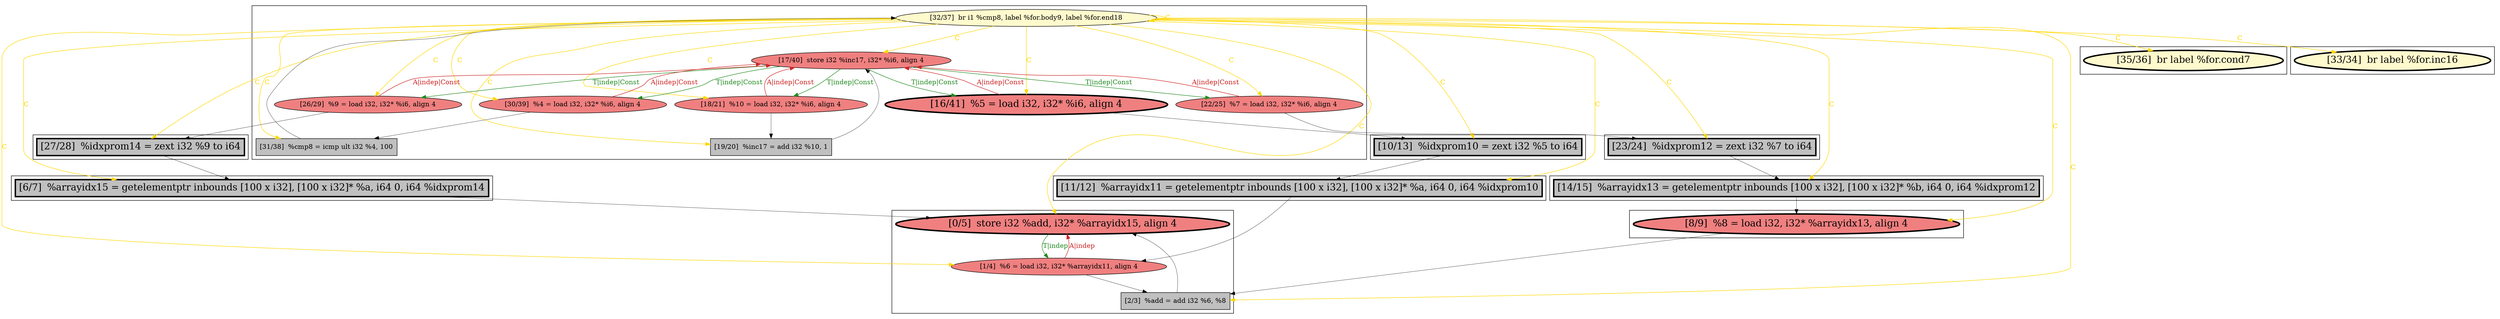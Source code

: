 
digraph G {



node428->node441 [style=solid,color=black,label="",penwidth=0.5,fontcolor=black ]
node438->node426 [style=solid,color=gold,label="C",penwidth=1.0,fontcolor=gold ]
node433->node436 [style=solid,color=forestgreen,label="T|indep|Const",penwidth=1.0,fontcolor=forestgreen ]
node436->node433 [style=solid,color=firebrick3,label="A|indep|Const",penwidth=1.0,fontcolor=firebrick3 ]
node438->node430 [style=solid,color=gold,label="C",penwidth=1.0,fontcolor=gold ]
node436->node440 [style=solid,color=black,label="",penwidth=0.5,fontcolor=black ]
node433->node435 [style=solid,color=forestgreen,label="T|indep|Const",penwidth=1.0,fontcolor=forestgreen ]
node435->node433 [style=solid,color=firebrick3,label="A|indep|Const",penwidth=1.0,fontcolor=firebrick3 ]
node438->node436 [style=solid,color=gold,label="C",penwidth=1.0,fontcolor=gold ]
node435->node429 [style=solid,color=black,label="",penwidth=0.5,fontcolor=black ]
node438->node428 [style=solid,color=gold,label="C",penwidth=1.0,fontcolor=gold ]
node434->node426 [style=solid,color=black,label="",penwidth=0.5,fontcolor=black ]
node433->node437 [style=solid,color=forestgreen,label="T|indep|Const",penwidth=1.0,fontcolor=forestgreen ]
node438->node422 [style=solid,color=gold,label="C",penwidth=1.0,fontcolor=gold ]
node438->node439 [style=solid,color=gold,label="C",penwidth=1.0,fontcolor=gold ]
node438->node429 [style=solid,color=gold,label="C",penwidth=1.0,fontcolor=gold ]
node438->node437 [style=solid,color=gold,label="C",penwidth=1.0,fontcolor=gold ]
node423->node422 [style=solid,color=black,label="",penwidth=0.5,fontcolor=black ]
node439->node433 [style=solid,color=firebrick3,label="A|indep|Const",penwidth=1.0,fontcolor=firebrick3 ]
node438->node441 [style=solid,color=gold,label="C",penwidth=1.0,fontcolor=gold ]
node438->node433 [style=solid,color=gold,label="C",penwidth=1.0,fontcolor=gold ]
node438->node435 [style=solid,color=gold,label="C",penwidth=1.0,fontcolor=gold ]
node438->node438 [style=solid,color=gold,label="C",penwidth=1.0,fontcolor=gold ]
node433->node434 [style=solid,color=forestgreen,label="T|indep|Const",penwidth=1.0,fontcolor=forestgreen ]
node438->node434 [style=solid,color=gold,label="C",penwidth=1.0,fontcolor=gold ]
node438->node431 [style=solid,color=gold,label="C",penwidth=1.0,fontcolor=gold ]
node421->node423 [style=solid,color=black,label="",penwidth=0.5,fontcolor=black ]
node430->node421 [style=solid,color=black,label="",penwidth=0.5,fontcolor=black ]
node438->node432 [style=solid,color=gold,label="C",penwidth=1.0,fontcolor=gold ]
node425->node423 [style=solid,color=black,label="",penwidth=0.5,fontcolor=black ]
node434->node433 [style=solid,color=firebrick3,label="A|indep|Const",penwidth=1.0,fontcolor=firebrick3 ]
node422->node421 [style=solid,color=forestgreen,label="T|indep",penwidth=1.0,fontcolor=forestgreen ]
node438->node423 [style=solid,color=gold,label="C",penwidth=1.0,fontcolor=gold ]
node438->node425 [style=solid,color=gold,label="C",penwidth=1.0,fontcolor=gold ]
node432->node433 [style=solid,color=black,label="",penwidth=0.5,fontcolor=black ]
node437->node432 [style=solid,color=black,label="",penwidth=0.5,fontcolor=black ]
node429->node424 [style=solid,color=black,label="",penwidth=0.5,fontcolor=black ]
node438->node440 [style=solid,color=gold,label="C",penwidth=1.0,fontcolor=gold ]
node440->node438 [style=solid,color=black,label="",penwidth=0.5,fontcolor=black ]
node438->node421 [style=solid,color=gold,label="C",penwidth=1.0,fontcolor=gold ]
node426->node430 [style=solid,color=black,label="",penwidth=0.5,fontcolor=black ]
node438->node427 [style=solid,color=gold,label="C",penwidth=1.0,fontcolor=gold ]
node438->node424 [style=solid,color=gold,label="C",penwidth=1.0,fontcolor=gold ]
node437->node433 [style=solid,color=firebrick3,label="A|indep|Const",penwidth=1.0,fontcolor=firebrick3 ]
node441->node425 [style=solid,color=black,label="",penwidth=0.5,fontcolor=black ]
node424->node422 [style=solid,color=black,label="",penwidth=0.5,fontcolor=black ]
node421->node422 [style=solid,color=firebrick3,label="A|indep",penwidth=1.0,fontcolor=firebrick3 ]
node439->node428 [style=solid,color=black,label="",penwidth=0.5,fontcolor=black ]
node433->node439 [style=solid,color=forestgreen,label="T|indep|Const",penwidth=1.0,fontcolor=forestgreen ]


subgraph cluster10 {


node441 [penwidth=3.0,fontsize=20,fillcolor=grey,label="[14/15]  %arrayidx13 = getelementptr inbounds [100 x i32], [100 x i32]* %b, i64 0, i64 %idxprom12",shape=rectangle,style=filled ]



}

subgraph cluster9 {


node438 [fillcolor=lemonchiffon,label="[32/37]  br i1 %cmp8, label %for.body9, label %for.end18",shape=ellipse,style=filled ]
node433 [fillcolor=lightcoral,label="[17/40]  store i32 %inc17, i32* %i6, align 4",shape=ellipse,style=filled ]
node434 [penwidth=3.0,fontsize=20,fillcolor=lightcoral,label="[16/41]  %5 = load i32, i32* %i6, align 4",shape=ellipse,style=filled ]
node435 [fillcolor=lightcoral,label="[26/29]  %9 = load i32, i32* %i6, align 4",shape=ellipse,style=filled ]
node432 [fillcolor=grey,label="[19/20]  %inc17 = add i32 %10, 1",shape=rectangle,style=filled ]
node437 [fillcolor=lightcoral,label="[18/21]  %10 = load i32, i32* %i6, align 4",shape=ellipse,style=filled ]
node440 [fillcolor=grey,label="[31/38]  %cmp8 = icmp ult i32 %4, 100",shape=rectangle,style=filled ]
node439 [fillcolor=lightcoral,label="[22/25]  %7 = load i32, i32* %i6, align 4",shape=ellipse,style=filled ]
node436 [fillcolor=lightcoral,label="[30/39]  %4 = load i32, i32* %i6, align 4",shape=ellipse,style=filled ]



}

subgraph cluster8 {


node431 [penwidth=3.0,fontsize=20,fillcolor=lemonchiffon,label="[35/36]  br label %for.cond7",shape=ellipse,style=filled ]



}

subgraph cluster7 {


node430 [penwidth=3.0,fontsize=20,fillcolor=grey,label="[11/12]  %arrayidx11 = getelementptr inbounds [100 x i32], [100 x i32]* %a, i64 0, i64 %idxprom10",shape=rectangle,style=filled ]



}

subgraph cluster6 {


node429 [penwidth=3.0,fontsize=20,fillcolor=grey,label="[27/28]  %idxprom14 = zext i32 %9 to i64",shape=rectangle,style=filled ]



}

subgraph cluster0 {


node423 [fillcolor=grey,label="[2/3]  %add = add i32 %6, %8",shape=rectangle,style=filled ]
node421 [fillcolor=lightcoral,label="[1/4]  %6 = load i32, i32* %arrayidx11, align 4",shape=ellipse,style=filled ]
node422 [penwidth=3.0,fontsize=20,fillcolor=lightcoral,label="[0/5]  store i32 %add, i32* %arrayidx15, align 4",shape=ellipse,style=filled ]



}

subgraph cluster5 {


node428 [penwidth=3.0,fontsize=20,fillcolor=grey,label="[23/24]  %idxprom12 = zext i32 %7 to i64",shape=rectangle,style=filled ]



}

subgraph cluster1 {


node424 [penwidth=3.0,fontsize=20,fillcolor=grey,label="[6/7]  %arrayidx15 = getelementptr inbounds [100 x i32], [100 x i32]* %a, i64 0, i64 %idxprom14",shape=rectangle,style=filled ]



}

subgraph cluster2 {


node425 [penwidth=3.0,fontsize=20,fillcolor=lightcoral,label="[8/9]  %8 = load i32, i32* %arrayidx13, align 4",shape=ellipse,style=filled ]



}

subgraph cluster3 {


node426 [penwidth=3.0,fontsize=20,fillcolor=grey,label="[10/13]  %idxprom10 = zext i32 %5 to i64",shape=rectangle,style=filled ]



}

subgraph cluster4 {


node427 [penwidth=3.0,fontsize=20,fillcolor=lemonchiffon,label="[33/34]  br label %for.inc16",shape=ellipse,style=filled ]



}

}
